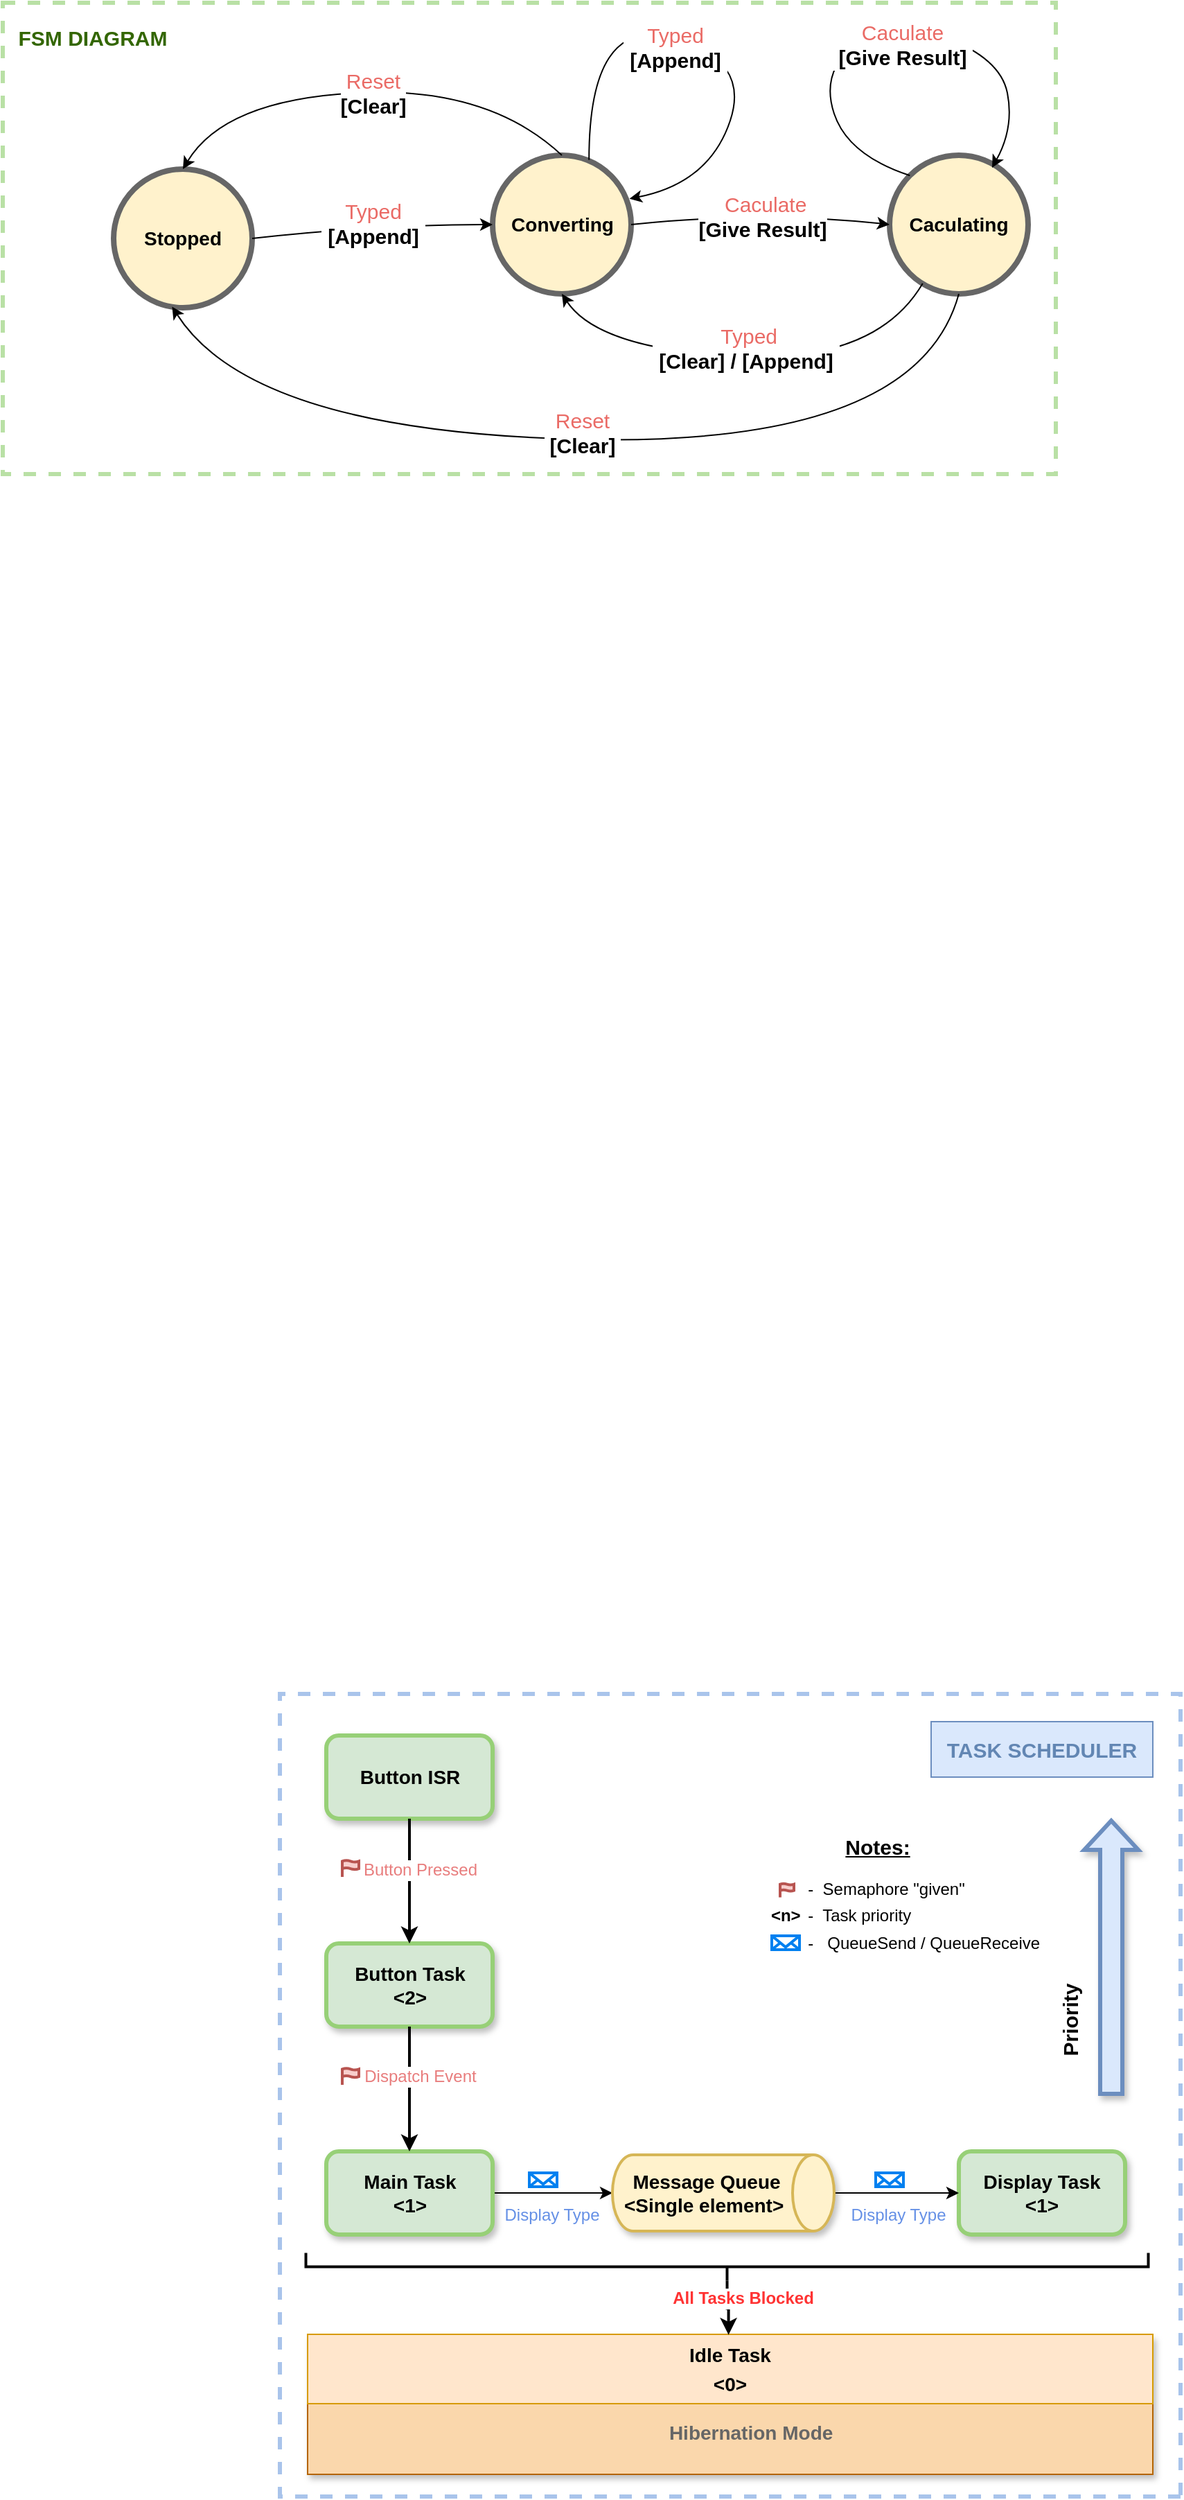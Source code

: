 <mxfile version="24.0.7" type="github">
  <diagram name="Page-1" id="_HT3aI5wHFZwkTvz25JV">
    <mxGraphModel dx="368" dy="-554" grid="1" gridSize="10" guides="1" tooltips="1" connect="1" arrows="1" fold="1" page="1" pageScale="1" pageWidth="827" pageHeight="1169" math="0" shadow="0">
      <root>
        <mxCell id="0" />
        <mxCell id="1" parent="0" />
        <mxCell id="hWIiVIJlApyPL5oifJ6K-1" value="a" style="rounded=0;whiteSpace=wrap;html=1;align=center;verticalAlign=middle;fontFamily=Helvetica;fontSize=12;dashed=1;shadow=0;glass=0;perimeterSpacing=0;strokeWidth=3;strokeColor=#B9E0A5;" parent="1" vertex="1">
          <mxGeometry x="990" y="1240" width="760" height="340" as="geometry" />
        </mxCell>
        <mxCell id="hWIiVIJlApyPL5oifJ6K-2" value="" style="rounded=0;whiteSpace=wrap;html=1;strokeColor=#A9C4EB;align=center;verticalAlign=middle;fontFamily=Helvetica;fontSize=12;fontColor=default;fillColor=default;dashed=1;shadow=0;glass=0;perimeterSpacing=0;strokeWidth=3;direction=west;" parent="1" vertex="1">
          <mxGeometry x="1190" y="2460" width="650" height="579" as="geometry" />
        </mxCell>
        <mxCell id="hWIiVIJlApyPL5oifJ6K-7" value="&lt;font style=&quot;font-size: 14px;&quot;&gt;&lt;b&gt;Caculating&lt;/b&gt;&lt;/font&gt;" style="ellipse;whiteSpace=wrap;html=1;aspect=fixed;strokeWidth=4;fillColor=#fff2cc;strokeColor=#666666;" parent="1" vertex="1">
          <mxGeometry x="1630" y="1350" width="100" height="100" as="geometry" />
        </mxCell>
        <mxCell id="hWIiVIJlApyPL5oifJ6K-8" value="&lt;font style=&quot;font-size: 14px;&quot;&gt;&lt;b&gt;Converting&lt;/b&gt;&lt;/font&gt;" style="ellipse;whiteSpace=wrap;html=1;aspect=fixed;strokeWidth=4;fillColor=#fff2cc;strokeColor=#666666;" parent="1" vertex="1">
          <mxGeometry x="1343.5" y="1350" width="100" height="100" as="geometry" />
        </mxCell>
        <mxCell id="hWIiVIJlApyPL5oifJ6K-9" value="&lt;font style=&quot;font-size: 14px;&quot;&gt;&lt;b&gt;Stopped&lt;/b&gt;&lt;/font&gt;" style="ellipse;whiteSpace=wrap;html=1;aspect=fixed;strokeWidth=4;fillColor=#fff2cc;strokeColor=#666666;" parent="1" vertex="1">
          <mxGeometry x="1070" y="1360" width="100" height="100" as="geometry" />
        </mxCell>
        <mxCell id="hWIiVIJlApyPL5oifJ6K-10" value="" style="curved=1;endArrow=classic;html=1;rounded=0;exitX=0.5;exitY=0;exitDx=0;exitDy=0;entryX=0.5;entryY=0;entryDx=0;entryDy=0;" parent="1" source="hWIiVIJlApyPL5oifJ6K-8" target="hWIiVIJlApyPL5oifJ6K-9" edge="1">
          <mxGeometry width="50" height="50" relative="1" as="geometry">
            <mxPoint x="1460" y="1390" as="sourcePoint" />
            <mxPoint x="1230" y="1200.0" as="targetPoint" />
            <Array as="points">
              <mxPoint x="1340" y="1300" />
              <mxPoint x="1150" y="1310" />
            </Array>
          </mxGeometry>
        </mxCell>
        <mxCell id="hWIiVIJlApyPL5oifJ6K-11" value="&lt;font style=&quot;font-size: 15px;&quot;&gt;&lt;font color=&quot;#ea6b66&quot;&gt;Reset&lt;/font&gt;&lt;br&gt;&lt;b&gt;[Clear]&lt;/b&gt;&lt;br&gt;&lt;/font&gt;" style="edgeLabel;html=1;align=center;verticalAlign=middle;resizable=0;points=[];" parent="hWIiVIJlApyPL5oifJ6K-10" vertex="1" connectable="0">
          <mxGeometry x="0.053" y="5" relative="1" as="geometry">
            <mxPoint x="13" y="-5" as="offset" />
          </mxGeometry>
        </mxCell>
        <mxCell id="hWIiVIJlApyPL5oifJ6K-12" value="" style="curved=1;endArrow=classic;html=1;rounded=0;exitX=1;exitY=0.5;exitDx=0;exitDy=0;entryX=0;entryY=0.5;entryDx=0;entryDy=0;" parent="1" source="hWIiVIJlApyPL5oifJ6K-8" target="hWIiVIJlApyPL5oifJ6K-7" edge="1">
          <mxGeometry width="50" height="50" relative="1" as="geometry">
            <mxPoint x="1460" y="1390" as="sourcePoint" />
            <mxPoint x="1510" y="1340" as="targetPoint" />
            <Array as="points">
              <mxPoint x="1540" y="1390" />
            </Array>
          </mxGeometry>
        </mxCell>
        <mxCell id="hWIiVIJlApyPL5oifJ6K-13" value="&lt;span style=&quot;font-size: 15px;&quot;&gt;&amp;nbsp;&lt;font color=&quot;#ea6b66&quot;&gt;Caculate&lt;/font&gt;&lt;br&gt;&lt;b&gt;[Give Result]&lt;/b&gt;&lt;br&gt;&lt;/span&gt;" style="edgeLabel;html=1;align=center;verticalAlign=middle;resizable=0;points=[];" parent="hWIiVIJlApyPL5oifJ6K-12" vertex="1" connectable="0">
          <mxGeometry x="0.008" y="2" relative="1" as="geometry">
            <mxPoint y="5" as="offset" />
          </mxGeometry>
        </mxCell>
        <mxCell id="hWIiVIJlApyPL5oifJ6K-14" value="" style="curved=1;endArrow=classic;html=1;rounded=0;exitX=1;exitY=0.5;exitDx=0;exitDy=0;entryX=0;entryY=0.5;entryDx=0;entryDy=0;" parent="1" source="hWIiVIJlApyPL5oifJ6K-9" target="hWIiVIJlApyPL5oifJ6K-8" edge="1">
          <mxGeometry width="50" height="50" relative="1" as="geometry">
            <mxPoint x="1060" y="1394.5" as="sourcePoint" />
            <mxPoint x="1195.0" y="1394.5" as="targetPoint" />
            <Array as="points">
              <mxPoint x="1260" y="1400" />
            </Array>
          </mxGeometry>
        </mxCell>
        <mxCell id="hWIiVIJlApyPL5oifJ6K-15" value="&lt;span style=&quot;font-size: 15px;&quot;&gt;&lt;font color=&quot;#ea6b66&quot;&gt;Typed&lt;/font&gt;&lt;br&gt;&lt;b&gt;&amp;nbsp;[Append]&amp;nbsp;&lt;/b&gt;&lt;br&gt;&lt;/span&gt;" style="edgeLabel;html=1;align=center;verticalAlign=middle;resizable=0;points=[];" parent="hWIiVIJlApyPL5oifJ6K-14" vertex="1" connectable="0">
          <mxGeometry x="0.008" y="2" relative="1" as="geometry">
            <mxPoint as="offset" />
          </mxGeometry>
        </mxCell>
        <mxCell id="hWIiVIJlApyPL5oifJ6K-18" value="" style="curved=1;endArrow=classic;html=1;rounded=0;exitX=0.239;exitY=0.925;exitDx=0;exitDy=0;entryX=0.5;entryY=1;entryDx=0;entryDy=0;exitPerimeter=0;" parent="1" source="hWIiVIJlApyPL5oifJ6K-7" target="hWIiVIJlApyPL5oifJ6K-8" edge="1">
          <mxGeometry width="50" height="50" relative="1" as="geometry">
            <mxPoint x="1560" y="1440" as="sourcePoint" />
            <mxPoint x="1460" y="1600" as="targetPoint" />
            <Array as="points">
              <mxPoint x="1620" y="1500" />
              <mxPoint x="1420" y="1490" />
            </Array>
          </mxGeometry>
        </mxCell>
        <mxCell id="hWIiVIJlApyPL5oifJ6K-19" value="&lt;font style=&quot;font-size: 15px;&quot;&gt;&amp;nbsp;&lt;font color=&quot;#ea6b66&quot;&gt;Typed&lt;/font&gt;&lt;br&gt;&lt;b&gt;&amp;nbsp;[Clear] / [Append]&amp;nbsp;&lt;/b&gt;&lt;br&gt;&lt;/font&gt;" style="edgeLabel;html=1;align=center;verticalAlign=middle;resizable=0;points=[];" parent="hWIiVIJlApyPL5oifJ6K-18" vertex="1" connectable="0">
          <mxGeometry x="0.053" y="5" relative="1" as="geometry">
            <mxPoint x="5" y="-11" as="offset" />
          </mxGeometry>
        </mxCell>
        <mxCell id="hWIiVIJlApyPL5oifJ6K-29" value="" style="curved=1;endArrow=classic;html=1;rounded=0;exitX=0.5;exitY=1;exitDx=0;exitDy=0;entryX=0.422;entryY=0.992;entryDx=0;entryDy=0;entryPerimeter=0;" parent="1" source="hWIiVIJlApyPL5oifJ6K-7" target="hWIiVIJlApyPL5oifJ6K-9" edge="1">
          <mxGeometry width="50" height="50" relative="1" as="geometry">
            <mxPoint x="1055" y="1410" as="sourcePoint" />
            <mxPoint x="1070" y="1435" as="targetPoint" />
            <Array as="points">
              <mxPoint x="1650" y="1560" />
              <mxPoint x="1170" y="1550" />
            </Array>
          </mxGeometry>
        </mxCell>
        <mxCell id="hWIiVIJlApyPL5oifJ6K-30" value="&lt;font style=&quot;font-size: 15px;&quot;&gt;&lt;font color=&quot;#ea6b66&quot;&gt;Reset&lt;/font&gt;&lt;br&gt;&lt;b style=&quot;border-color: var(--border-color);&quot;&gt;&amp;nbsp;[Clear]&amp;nbsp;&lt;/b&gt;&lt;br&gt;&lt;/font&gt;" style="edgeLabel;html=1;align=center;verticalAlign=middle;resizable=0;points=[];" parent="hWIiVIJlApyPL5oifJ6K-29" vertex="1" connectable="0">
          <mxGeometry x="0.053" y="5" relative="1" as="geometry">
            <mxPoint x="13" y="-10" as="offset" />
          </mxGeometry>
        </mxCell>
        <mxCell id="hWIiVIJlApyPL5oifJ6K-50" value="" style="curved=1;endArrow=classic;html=1;rounded=0;exitX=0;exitY=0;exitDx=0;exitDy=0;entryX=0.74;entryY=0.09;entryDx=0;entryDy=0;entryPerimeter=0;" parent="1" source="hWIiVIJlApyPL5oifJ6K-7" target="hWIiVIJlApyPL5oifJ6K-7" edge="1">
          <mxGeometry width="50" height="50" relative="1" as="geometry">
            <mxPoint x="1690" y="1240" as="sourcePoint" />
            <mxPoint x="1868" y="1355" as="targetPoint" />
            <Array as="points">
              <mxPoint x="1600" y="1350" />
              <mxPoint x="1580" y="1290" />
              <mxPoint x="1630" y="1250" />
              <mxPoint x="1710" y="1280" />
              <mxPoint x="1720" y="1330" />
            </Array>
          </mxGeometry>
        </mxCell>
        <mxCell id="hWIiVIJlApyPL5oifJ6K-51" value="&lt;span style=&quot;font-size: 15px;&quot;&gt;&lt;font color=&quot;#ea6b66&quot;&gt;Caculate&lt;br&gt;&lt;/font&gt;&lt;b&gt;&amp;nbsp;[Give Result]&amp;nbsp;&lt;/b&gt;&lt;br&gt;&lt;/span&gt;" style="edgeLabel;html=1;align=center;verticalAlign=middle;resizable=0;points=[];" parent="hWIiVIJlApyPL5oifJ6K-50" vertex="1" connectable="0">
          <mxGeometry x="0.008" y="2" relative="1" as="geometry">
            <mxPoint x="11" y="21" as="offset" />
          </mxGeometry>
        </mxCell>
        <mxCell id="hWIiVIJlApyPL5oifJ6K-52" value="&lt;b&gt;&lt;font style=&quot;font-size: 14px;&quot;&gt;Button ISR&lt;/font&gt;&lt;/b&gt;" style="rounded=1;whiteSpace=wrap;html=1;fillColor=#D5E8D4;shadow=1;strokeWidth=3;strokeColor=#97D077;" parent="1" vertex="1">
          <mxGeometry x="1223.5" y="2490" width="120" height="60" as="geometry" />
        </mxCell>
        <mxCell id="hWIiVIJlApyPL5oifJ6K-53" value="&lt;b style=&quot;font-size: 14px;&quot;&gt;&lt;font style=&quot;font-size: 14px;&quot;&gt;Button Task&lt;br&gt;&amp;lt;2&amp;gt;&lt;br&gt;&lt;/font&gt;&lt;/b&gt;" style="rounded=1;whiteSpace=wrap;html=1;fillColor=#D5E8D4;strokeWidth=3;strokeColor=#97D077;shadow=1;" parent="1" vertex="1">
          <mxGeometry x="1223.5" y="2640" width="120" height="60" as="geometry" />
        </mxCell>
        <mxCell id="nmxBZFPD8NL-hNqIEnMl-3" style="edgeStyle=orthogonalEdgeStyle;rounded=0;orthogonalLoop=1;jettySize=auto;html=1;" edge="1" parent="1" source="hWIiVIJlApyPL5oifJ6K-56" target="nmxBZFPD8NL-hNqIEnMl-1">
          <mxGeometry relative="1" as="geometry" />
        </mxCell>
        <mxCell id="hWIiVIJlApyPL5oifJ6K-56" value="&lt;b style=&quot;font-size: 14px;&quot;&gt;&lt;font style=&quot;font-size: 14px;&quot;&gt;Main Task&lt;br&gt;&amp;lt;1&amp;gt;&lt;br&gt;&lt;/font&gt;&lt;/b&gt;" style="rounded=1;whiteSpace=wrap;html=1;fillColor=#D5E8D4;shadow=1;strokeColor=#97D077;strokeWidth=3;" parent="1" vertex="1">
          <mxGeometry x="1223.5" y="2790" width="120" height="60" as="geometry" />
        </mxCell>
        <mxCell id="hWIiVIJlApyPL5oifJ6K-64" value="" style="curved=1;endArrow=classic;html=1;rounded=0;exitX=0.5;exitY=1;exitDx=0;exitDy=0;entryX=0.5;entryY=0;entryDx=0;entryDy=0;strokeWidth=2;" parent="1" source="hWIiVIJlApyPL5oifJ6K-52" target="hWIiVIJlApyPL5oifJ6K-53" edge="1">
          <mxGeometry width="50" height="50" relative="1" as="geometry">
            <mxPoint x="1229.29" y="2550" as="sourcePoint" />
            <mxPoint x="1229.33" y="2637.12" as="targetPoint" />
            <Array as="points" />
          </mxGeometry>
        </mxCell>
        <mxCell id="hWIiVIJlApyPL5oifJ6K-65" value="&lt;font style=&quot;&quot;&gt;&lt;font style=&quot;font-size: 12px;&quot;&gt;Button Pressed&lt;/font&gt;&lt;br&gt;&lt;/font&gt;" style="edgeLabel;html=1;align=center;verticalAlign=middle;resizable=0;points=[];fontColor=#e87d7d;" parent="hWIiVIJlApyPL5oifJ6K-64" vertex="1" connectable="0">
          <mxGeometry x="0.053" y="5" relative="1" as="geometry">
            <mxPoint x="2" y="-11" as="offset" />
          </mxGeometry>
        </mxCell>
        <mxCell id="hWIiVIJlApyPL5oifJ6K-68" value="&lt;b style=&quot;font-size: 14px;&quot;&gt;&lt;font style=&quot;font-size: 14px;&quot;&gt;Display Task&lt;br&gt;&amp;lt;1&amp;gt;&lt;br&gt;&lt;/font&gt;&lt;/b&gt;" style="rounded=1;whiteSpace=wrap;html=1;fillColor=#D5E8D4;strokeColor=#97D077;shadow=1;strokeWidth=3;" parent="1" vertex="1">
          <mxGeometry x="1680" y="2790" width="120" height="60" as="geometry" />
        </mxCell>
        <mxCell id="hWIiVIJlApyPL5oifJ6K-77" value="&lt;span style=&quot;font-size: 15px;&quot;&gt;&lt;b&gt;&lt;font color=&quot;#6286b3&quot;&gt;TASK SCHEDULER&lt;/font&gt;&lt;br&gt;&lt;/b&gt;&lt;/span&gt;" style="text;html=1;strokeColor=#6c8ebf;fillColor=#dae8fc;align=center;verticalAlign=middle;whiteSpace=wrap;rounded=0;fontSize=12;fontFamily=Helvetica;" parent="1" vertex="1">
          <mxGeometry x="1660" y="2480" width="160" height="40" as="geometry" />
        </mxCell>
        <mxCell id="hWIiVIJlApyPL5oifJ6K-78" value="&lt;span style=&quot;font-size: 15px;&quot;&gt;&lt;b&gt;&lt;font color=&quot;#336600&quot;&gt;FSM DIAGRAM&lt;/font&gt;&lt;br&gt;&lt;/b&gt;&lt;/span&gt;" style="text;html=1;strokeColor=none;fillColor=none;align=center;verticalAlign=middle;whiteSpace=wrap;rounded=0;fontSize=12;fontFamily=Helvetica;fontColor=default;" parent="1" vertex="1">
          <mxGeometry x="1000" y="1250" width="110" height="30" as="geometry" />
        </mxCell>
        <mxCell id="hWIiVIJlApyPL5oifJ6K-79" value="&lt;font style=&quot;&quot;&gt;&lt;font size=&quot;1&quot; style=&quot;&quot;&gt;&lt;b style=&quot;font-size: 15px;&quot;&gt;Priority&lt;/b&gt;&lt;/font&gt;&lt;br&gt;&lt;/font&gt;" style="text;html=1;strokeColor=none;fillColor=none;align=center;verticalAlign=middle;whiteSpace=wrap;rounded=0;fontSize=12;fontFamily=Helvetica;fontColor=default;rotation=-90;" parent="1" vertex="1">
          <mxGeometry x="1730" y="2680" width="60" height="30" as="geometry" />
        </mxCell>
        <mxCell id="hWIiVIJlApyPL5oifJ6K-84" value="" style="curved=1;endArrow=classic;html=1;rounded=0;exitX=0.696;exitY=0.034;exitDx=0;exitDy=0;entryX=0.988;entryY=0.314;entryDx=0;entryDy=0;entryPerimeter=0;exitPerimeter=0;" parent="1" source="hWIiVIJlApyPL5oifJ6K-8" target="hWIiVIJlApyPL5oifJ6K-8" edge="1">
          <mxGeometry width="50" height="50" relative="1" as="geometry">
            <mxPoint x="1655" y="1375" as="sourcePoint" />
            <mxPoint x="1714" y="1369" as="targetPoint" />
            <Array as="points">
              <mxPoint x="1413" y="1250" />
              <mxPoint x="1530" y="1280" />
              <mxPoint x="1500" y="1370" />
            </Array>
          </mxGeometry>
        </mxCell>
        <mxCell id="hWIiVIJlApyPL5oifJ6K-85" value="&lt;span style=&quot;font-size: 15px;&quot;&gt;&lt;font color=&quot;#ea6b66&quot;&gt;Typed&lt;br&gt;&lt;/font&gt;&lt;b&gt;&amp;nbsp;[Append]&amp;nbsp;&lt;/b&gt;&lt;br&gt;&lt;/span&gt;" style="edgeLabel;html=1;align=center;verticalAlign=middle;resizable=0;points=[];" parent="hWIiVIJlApyPL5oifJ6K-84" vertex="1" connectable="0">
          <mxGeometry x="0.008" y="2" relative="1" as="geometry">
            <mxPoint x="-23" y="2" as="offset" />
          </mxGeometry>
        </mxCell>
        <mxCell id="hWIiVIJlApyPL5oifJ6K-86" value="" style="html=1;verticalLabelPosition=bottom;align=center;labelBackgroundColor=#ffffff;verticalAlign=top;strokeWidth=2;strokeColor=#b85450;shadow=0;dashed=0;shape=mxgraph.ios7.icons.flag;fillColor=#f8cecc;" parent="1" vertex="1">
          <mxGeometry x="1235" y="2580" width="12" height="12" as="geometry" />
        </mxCell>
        <mxCell id="hWIiVIJlApyPL5oifJ6K-87" value="" style="curved=1;endArrow=classic;html=1;rounded=0;exitX=0.5;exitY=1;exitDx=0;exitDy=0;entryX=0.5;entryY=0;entryDx=0;entryDy=0;strokeWidth=2;" parent="1" source="hWIiVIJlApyPL5oifJ6K-53" target="hWIiVIJlApyPL5oifJ6K-56" edge="1">
          <mxGeometry width="50" height="50" relative="1" as="geometry">
            <mxPoint x="1283.34" y="2700" as="sourcePoint" />
            <mxPoint x="1283.34" y="2790" as="targetPoint" />
            <Array as="points" />
          </mxGeometry>
        </mxCell>
        <mxCell id="hWIiVIJlApyPL5oifJ6K-88" value="&lt;font style=&quot;&quot;&gt;&lt;font style=&quot;font-size: 12px;&quot;&gt;Dispatch Event&lt;/font&gt;&lt;br&gt;&lt;/font&gt;" style="edgeLabel;html=1;align=center;verticalAlign=middle;resizable=0;points=[];fontColor=#e87d7d;" parent="hWIiVIJlApyPL5oifJ6K-87" vertex="1" connectable="0">
          <mxGeometry x="0.053" y="5" relative="1" as="geometry">
            <mxPoint x="2" y="-12" as="offset" />
          </mxGeometry>
        </mxCell>
        <mxCell id="hWIiVIJlApyPL5oifJ6K-90" value="" style="html=1;verticalLabelPosition=bottom;align=center;labelBackgroundColor=#ffffff;verticalAlign=top;strokeWidth=2;strokeColor=#b85450;shadow=0;dashed=0;shape=mxgraph.ios7.icons.flag;fillColor=#f8cecc;" parent="1" vertex="1">
          <mxGeometry x="1235" y="2730" width="12" height="12" as="geometry" />
        </mxCell>
        <mxCell id="hWIiVIJlApyPL5oifJ6K-95" value="&lt;font style=&quot;font-size: 15px;&quot;&gt;&lt;br&gt;&lt;/font&gt;" style="edgeLabel;html=1;align=center;verticalAlign=middle;resizable=0;points=[];fontColor=#e87d7d;" parent="1" vertex="1" connectable="0">
          <mxGeometry x="1661" y="2572.502" as="geometry" />
        </mxCell>
        <mxCell id="hWIiVIJlApyPL5oifJ6K-96" value="&lt;p style=&quot;line-height: 140%;&quot;&gt;&lt;font style=&quot;font-size: 12px;&quot;&gt;&lt;b style=&quot;font-size: 15px;&quot;&gt;&lt;u&gt;Notes:&lt;/u&gt;&lt;/b&gt;&lt;br&gt;&lt;/font&gt;&lt;/p&gt;&lt;blockquote style=&quot;margin: 0 0 0 40px; border: none; padding: 0px;&quot;&gt;&lt;/blockquote&gt;&lt;blockquote style=&quot;margin: 0px 0px 0px 40px; border: none; padding: 0px; line-height: 170%;&quot;&gt;&lt;div style=&quot;text-align: left; line-height: 170%;&quot;&gt;&lt;span style=&quot;font-size: 12px;&quot;&gt;&lt;span style=&quot;white-space: pre;&quot;&gt;&#x9;&lt;/span&gt;-&amp;nbsp; Semaphore &quot;given&quot;&lt;/span&gt;&lt;/div&gt;&lt;b style=&quot;font-size: 12px;&quot;&gt;&lt;div style=&quot;text-align: left; line-height: 170%;&quot;&gt;&lt;b&gt;&amp;lt;n&amp;gt;&lt;/b&gt;&lt;span style=&quot;font-weight: normal;&quot;&gt;&amp;nbsp;&lt;span style=&quot;white-space: pre;&quot;&gt;&#x9;&lt;/span&gt;-&amp;nbsp; Task priority&lt;/span&gt;&lt;/div&gt;&lt;/b&gt;&lt;div style=&quot;text-align: left; line-height: 170%;&quot;&gt;&lt;font style=&quot;font-size: 12px;&quot;&gt;&lt;span style=&quot;&quot;&gt;&lt;span style=&quot;white-space: pre;&quot;&gt;&#x9;&lt;/span&gt;-&amp;nbsp; &amp;nbsp;QueueSend / QueueReceive&lt;/span&gt;&lt;/font&gt;&lt;/div&gt;&lt;/blockquote&gt;&lt;blockquote style=&quot;margin: 0 0 0 40px; border: none; padding: 0px;&quot;&gt;&lt;/blockquote&gt;&lt;font style=&quot;font-size: 12px;&quot;&gt;&lt;br&gt;&lt;/font&gt;&lt;p&gt;&lt;/p&gt;" style="edgeLabel;html=1;align=center;verticalAlign=middle;resizable=0;points=[];" parent="1" vertex="1" connectable="0">
          <mxGeometry x="1621" y="2612.5" as="geometry" />
        </mxCell>
        <mxCell id="hWIiVIJlApyPL5oifJ6K-97" value="" style="html=1;verticalLabelPosition=bottom;align=center;labelBackgroundColor=#ffffff;verticalAlign=top;strokeWidth=2;strokeColor=#b85450;shadow=0;dashed=0;shape=mxgraph.ios7.icons.flag;fillColor=#f8cecc;" parent="1" vertex="1">
          <mxGeometry x="1551" y="2596.75" width="10" height="10" as="geometry" />
        </mxCell>
        <mxCell id="nmxBZFPD8NL-hNqIEnMl-5" style="edgeStyle=orthogonalEdgeStyle;rounded=0;orthogonalLoop=1;jettySize=auto;html=1;entryX=0;entryY=0.5;entryDx=0;entryDy=0;" edge="1" parent="1" source="nmxBZFPD8NL-hNqIEnMl-1" target="hWIiVIJlApyPL5oifJ6K-68">
          <mxGeometry relative="1" as="geometry" />
        </mxCell>
        <mxCell id="nmxBZFPD8NL-hNqIEnMl-1" value="&lt;div style=&quot;font-size: 14px;&quot;&gt;&lt;font style=&quot;font-size: 14px;&quot;&gt;Message Queue&lt;/font&gt;&lt;/div&gt;&lt;div style=&quot;font-size: 14px;&quot;&gt;&lt;font style=&quot;font-size: 14px;&quot;&gt;&amp;lt;Single element&amp;gt;&amp;nbsp;&lt;/font&gt;&lt;/div&gt;" style="shape=cylinder3;whiteSpace=wrap;html=1;boundedLbl=1;backgroundOutline=1;size=15;rotation=0;align=center;flipV=1;flipH=1;direction=north;fillColor=#fff2cc;strokeColor=#d6b656;fontStyle=1;strokeWidth=2;shadow=1;" vertex="1" parent="1">
          <mxGeometry x="1430" y="2792.5" width="160" height="55" as="geometry" />
        </mxCell>
        <mxCell id="nmxBZFPD8NL-hNqIEnMl-14" value="" style="strokeWidth=2;html=1;shape=mxgraph.flowchart.annotation_2;align=left;labelPosition=right;pointerEvents=1;rotation=-90;" vertex="1" parent="1">
          <mxGeometry x="1502.75" y="2569.25" width="20" height="608" as="geometry" />
        </mxCell>
        <mxCell id="nmxBZFPD8NL-hNqIEnMl-29" value="" style="html=1;verticalLabelPosition=bottom;align=center;labelBackgroundColor=#ffffff;verticalAlign=top;strokeWidth=2;strokeColor=#0080F0;shadow=0;dashed=0;shape=mxgraph.ios7.icons.mail;" vertex="1" parent="1">
          <mxGeometry x="1370" y="2805.5" width="20" height="10" as="geometry" />
        </mxCell>
        <mxCell id="nmxBZFPD8NL-hNqIEnMl-30" value="" style="html=1;verticalLabelPosition=bottom;align=center;labelBackgroundColor=#ffffff;verticalAlign=top;strokeWidth=2;strokeColor=#0080F0;shadow=0;dashed=0;shape=mxgraph.ios7.icons.mail;" vertex="1" parent="1">
          <mxGeometry x="1620" y="2805.5" width="20" height="10" as="geometry" />
        </mxCell>
        <mxCell id="nmxBZFPD8NL-hNqIEnMl-31" value="&lt;font style=&quot;&quot;&gt;&lt;font color=&quot;#6590e6&quot; style=&quot;font-size: 12px;&quot;&gt;Display Type&lt;/font&gt;&lt;br&gt;&lt;/font&gt;" style="edgeLabel;html=1;align=center;verticalAlign=middle;resizable=0;points=[];fontColor=#e87d7d;" vertex="1" connectable="0" parent="1">
          <mxGeometry x="1390" y="2839.996" as="geometry">
            <mxPoint x="-4" y="-4" as="offset" />
          </mxGeometry>
        </mxCell>
        <mxCell id="nmxBZFPD8NL-hNqIEnMl-35" value="" style="shape=flexArrow;endArrow=classic;html=1;rounded=0;fontFamily=Helvetica;fontSize=12;fontColor=default;shadow=1;strokeColor=#6c8ebf;fillColor=#dae8fc;strokeWidth=3;width=14;entryX=0.082;entryY=0.869;entryDx=0;entryDy=0;entryPerimeter=0;" edge="1" parent="1">
          <mxGeometry width="50" height="50" relative="1" as="geometry">
            <mxPoint x="1790" y="2750" as="sourcePoint" />
            <mxPoint x="1790" y="2550" as="targetPoint" />
          </mxGeometry>
        </mxCell>
        <mxCell id="nmxBZFPD8NL-hNqIEnMl-37" value="" style="html=1;verticalLabelPosition=bottom;align=center;labelBackgroundColor=#ffffff;verticalAlign=top;strokeWidth=2;strokeColor=#0080F0;shadow=0;dashed=0;shape=mxgraph.ios7.icons.mail;" vertex="1" parent="1">
          <mxGeometry x="1545" y="2634.5" width="20" height="10" as="geometry" />
        </mxCell>
        <mxCell id="nmxBZFPD8NL-hNqIEnMl-77" value="" style="strokeWidth=1;shadow=1;dashed=0;align=right;html=1;shape=mxgraph.mockup.forms.rrect;rSize=0;fontStyle=1;labelBorderColor=none;labelBackgroundColor=none;fillColor=#fad7ac;strokeColor=#b46504;" vertex="1" parent="1">
          <mxGeometry x="1210" y="2923" width="610" height="100" as="geometry" />
        </mxCell>
        <mxCell id="nmxBZFPD8NL-hNqIEnMl-78" value="&lt;font style=&quot;font-size: 14px;&quot;&gt;&lt;b&gt;Idle Task&lt;/b&gt;&lt;/font&gt;&lt;div&gt;&lt;font style=&quot;font-size: 14px;&quot;&gt;&lt;b&gt;&amp;lt;0&amp;gt;&lt;/b&gt;&lt;/font&gt;&lt;/div&gt;" style="strokeWidth=1;shadow=0;dashed=0;align=center;html=1;shape=mxgraph.mockup.forms.rrect;rSize=0;strokeColor=#d79b00;fontSize=17;fillColor=#ffe6cc;resizeWidth=1;whiteSpace=wrap;" vertex="1" parent="nmxBZFPD8NL-hNqIEnMl-77">
          <mxGeometry width="610" height="50" relative="1" as="geometry">
            <mxPoint y="-1" as="offset" />
          </mxGeometry>
        </mxCell>
        <mxCell id="nmxBZFPD8NL-hNqIEnMl-82" value="&lt;div style=&quot;&quot;&gt;&lt;b style=&quot;background-color: initial;&quot;&gt;&lt;font style=&quot;font-size: 14px;&quot;&gt;&lt;span style=&quot;white-space: pre;&quot;&gt;&#x9;&lt;/span&gt;&lt;span style=&quot;white-space: pre;&quot;&gt;&#x9;&lt;/span&gt;&lt;span style=&quot;white-space: pre;&quot;&gt;&#x9;&lt;/span&gt;&lt;span style=&quot;white-space: pre;&quot;&gt;&#x9;&lt;/span&gt;&lt;span style=&quot;white-space: pre;&quot;&gt;&#x9;&lt;/span&gt;&lt;span style=&quot;white-space: pre;&quot;&gt;&#x9;&lt;/span&gt;&lt;span style=&quot;white-space: pre;&quot;&gt;&#x9;&lt;/span&gt;&lt;span style=&quot;white-space: pre;&quot;&gt;&#x9;&lt;/span&gt;Hibernation Mode&lt;/font&gt;&lt;/b&gt;&lt;/div&gt;" style="strokeWidth=1;shadow=0;dashed=0;align=right;html=1;shape=mxgraph.mockup.forms.anchor;fontSize=17;fontColor=#666666;align=left;spacingLeft=5;resizeWidth=1;whiteSpace=wrap;" vertex="1" parent="nmxBZFPD8NL-hNqIEnMl-77">
          <mxGeometry width="569.333" height="20" relative="1" as="geometry">
            <mxPoint x="5" y="60" as="offset" />
          </mxGeometry>
        </mxCell>
        <mxCell id="nmxBZFPD8NL-hNqIEnMl-83" value="&lt;font style=&quot;&quot;&gt;&lt;font color=&quot;#6590e6&quot; style=&quot;font-size: 12px;&quot;&gt;Display Type&lt;/font&gt;&lt;br&gt;&lt;/font&gt;" style="edgeLabel;html=1;align=center;verticalAlign=middle;resizable=0;points=[];fontColor=#e87d7d;" vertex="1" connectable="0" parent="1">
          <mxGeometry x="1640" y="2839.996" as="geometry">
            <mxPoint x="-4" y="-4" as="offset" />
          </mxGeometry>
        </mxCell>
        <mxCell id="nmxBZFPD8NL-hNqIEnMl-86" style="edgeStyle=orthogonalEdgeStyle;rounded=0;orthogonalLoop=1;jettySize=auto;html=1;entryX=0.498;entryY=0.007;entryDx=0;entryDy=0;entryPerimeter=0;strokeWidth=2;" edge="1" parent="1" source="nmxBZFPD8NL-hNqIEnMl-14" target="nmxBZFPD8NL-hNqIEnMl-78">
          <mxGeometry relative="1" as="geometry" />
        </mxCell>
        <mxCell id="nmxBZFPD8NL-hNqIEnMl-16" value="&lt;font style=&quot;&quot;&gt;&lt;font color=&quot;#ff3333&quot; style=&quot;font-size: 12px;&quot;&gt;&lt;b&gt;All Tasks Blocked&lt;/b&gt;&lt;/font&gt;&lt;br&gt;&lt;/font&gt;" style="edgeLabel;html=1;align=center;verticalAlign=middle;resizable=0;points=[];fontColor=#e87d7d;" vertex="1" connectable="0" parent="1">
          <mxGeometry x="1545" y="2889.996" as="geometry">
            <mxPoint x="-21" y="6" as="offset" />
          </mxGeometry>
        </mxCell>
      </root>
    </mxGraphModel>
  </diagram>
</mxfile>
